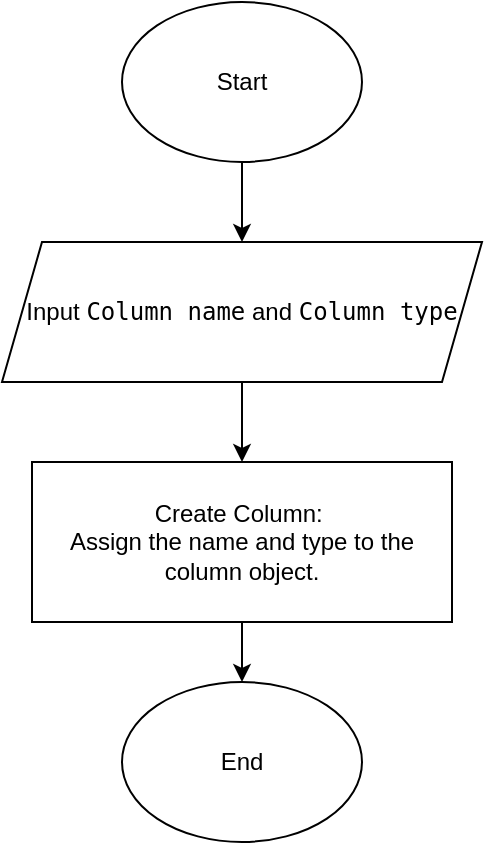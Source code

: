 <mxfile version="26.0.8">
  <diagram name="Page-1" id="CrwMD8URhTuuAjiGetcL">
    <mxGraphModel grid="1" page="1" gridSize="10" guides="1" tooltips="1" connect="1" arrows="1" fold="1" pageScale="1" pageWidth="827" pageHeight="1169" math="0" shadow="0">
      <root>
        <mxCell id="0" />
        <mxCell id="1" parent="0" />
        <mxCell id="_7VWtXvbptRiLQ8HIZ5l-3" value="" style="edgeStyle=orthogonalEdgeStyle;rounded=0;orthogonalLoop=1;jettySize=auto;html=1;" edge="1" parent="1" source="_7VWtXvbptRiLQ8HIZ5l-1" target="_7VWtXvbptRiLQ8HIZ5l-2">
          <mxGeometry relative="1" as="geometry" />
        </mxCell>
        <mxCell id="_7VWtXvbptRiLQ8HIZ5l-1" value="Start" style="ellipse;whiteSpace=wrap;html=1;" vertex="1" parent="1">
          <mxGeometry x="350" y="160" width="120" height="80" as="geometry" />
        </mxCell>
        <mxCell id="_7VWtXvbptRiLQ8HIZ5l-5" value="" style="edgeStyle=orthogonalEdgeStyle;rounded=0;orthogonalLoop=1;jettySize=auto;html=1;" edge="1" parent="1" source="_7VWtXvbptRiLQ8HIZ5l-2" target="_7VWtXvbptRiLQ8HIZ5l-4">
          <mxGeometry relative="1" as="geometry" />
        </mxCell>
        <mxCell id="_7VWtXvbptRiLQ8HIZ5l-2" value="Input&lt;b&gt;&amp;nbsp;&lt;/b&gt;&lt;code&gt;Column name&lt;/code&gt; and &lt;code&gt;Column type&lt;/code&gt;" style="shape=parallelogram;perimeter=parallelogramPerimeter;whiteSpace=wrap;html=1;fixedSize=1;" vertex="1" parent="1">
          <mxGeometry x="290" y="280" width="240" height="70" as="geometry" />
        </mxCell>
        <mxCell id="_7VWtXvbptRiLQ8HIZ5l-7" value="" style="edgeStyle=orthogonalEdgeStyle;rounded=0;orthogonalLoop=1;jettySize=auto;html=1;" edge="1" parent="1" source="_7VWtXvbptRiLQ8HIZ5l-4" target="_7VWtXvbptRiLQ8HIZ5l-6">
          <mxGeometry relative="1" as="geometry" />
        </mxCell>
        <mxCell id="_7VWtXvbptRiLQ8HIZ5l-4" value="Create Column:&amp;nbsp;&lt;div&gt;Assign the name and type to the column object.&lt;/div&gt;" style="rounded=0;whiteSpace=wrap;html=1;" vertex="1" parent="1">
          <mxGeometry x="305" y="390" width="210" height="80" as="geometry" />
        </mxCell>
        <mxCell id="_7VWtXvbptRiLQ8HIZ5l-6" value="End" style="ellipse;whiteSpace=wrap;html=1;" vertex="1" parent="1">
          <mxGeometry x="350" y="500" width="120" height="80" as="geometry" />
        </mxCell>
      </root>
    </mxGraphModel>
  </diagram>
</mxfile>
